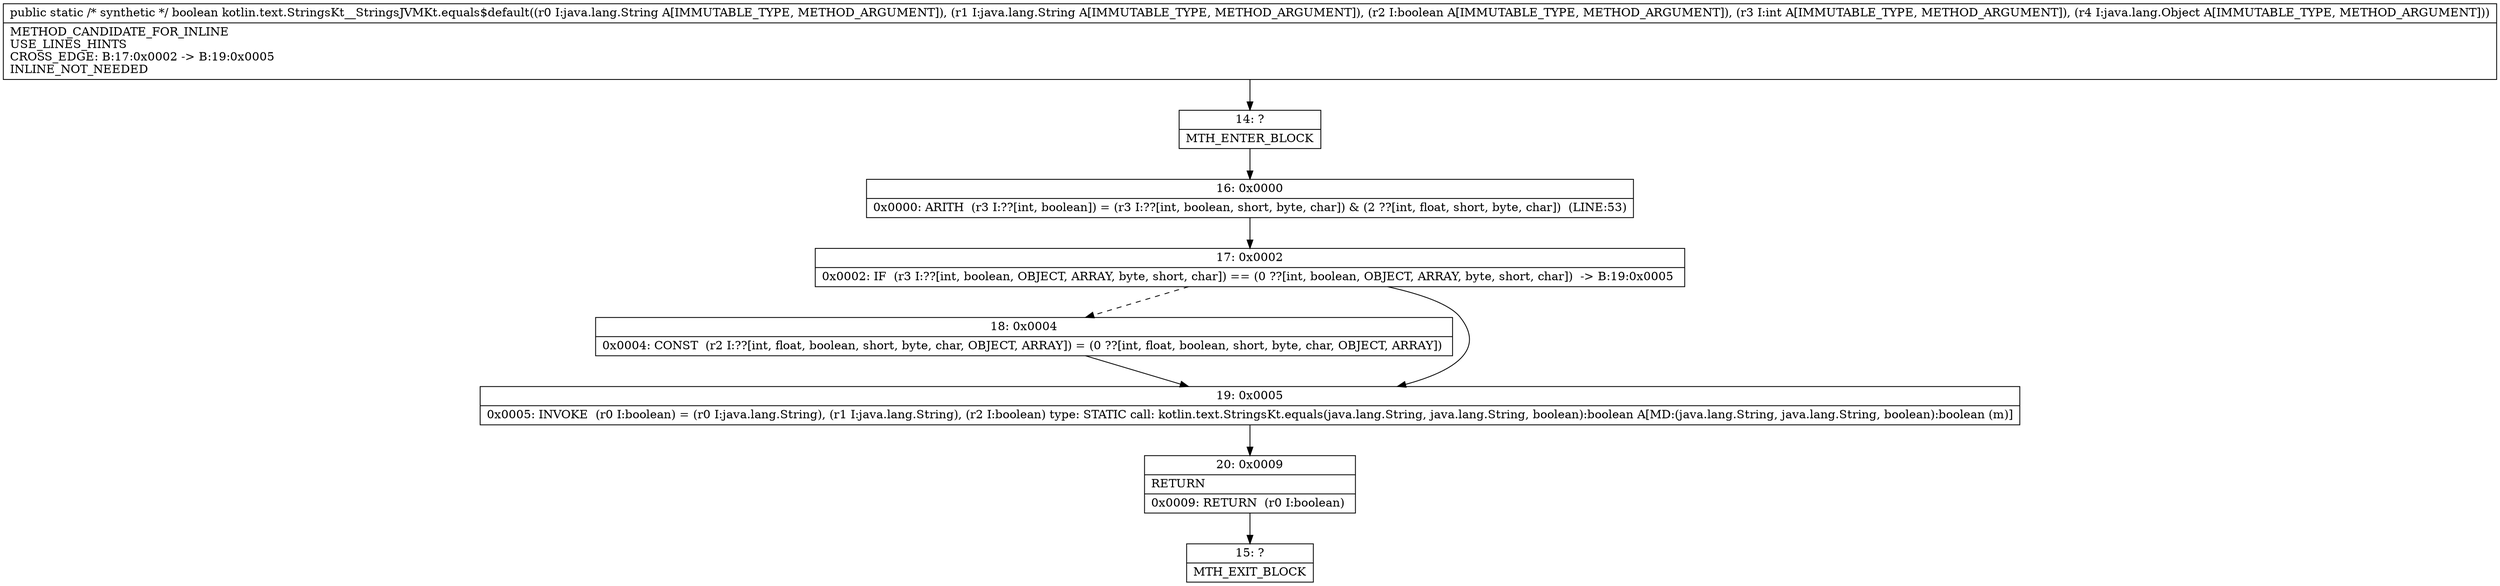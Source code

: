 digraph "CFG forkotlin.text.StringsKt__StringsJVMKt.equals$default(Ljava\/lang\/String;Ljava\/lang\/String;ZILjava\/lang\/Object;)Z" {
Node_14 [shape=record,label="{14\:\ ?|MTH_ENTER_BLOCK\l}"];
Node_16 [shape=record,label="{16\:\ 0x0000|0x0000: ARITH  (r3 I:??[int, boolean]) = (r3 I:??[int, boolean, short, byte, char]) & (2 ??[int, float, short, byte, char])  (LINE:53)\l}"];
Node_17 [shape=record,label="{17\:\ 0x0002|0x0002: IF  (r3 I:??[int, boolean, OBJECT, ARRAY, byte, short, char]) == (0 ??[int, boolean, OBJECT, ARRAY, byte, short, char])  \-\> B:19:0x0005 \l}"];
Node_18 [shape=record,label="{18\:\ 0x0004|0x0004: CONST  (r2 I:??[int, float, boolean, short, byte, char, OBJECT, ARRAY]) = (0 ??[int, float, boolean, short, byte, char, OBJECT, ARRAY]) \l}"];
Node_19 [shape=record,label="{19\:\ 0x0005|0x0005: INVOKE  (r0 I:boolean) = (r0 I:java.lang.String), (r1 I:java.lang.String), (r2 I:boolean) type: STATIC call: kotlin.text.StringsKt.equals(java.lang.String, java.lang.String, boolean):boolean A[MD:(java.lang.String, java.lang.String, boolean):boolean (m)]\l}"];
Node_20 [shape=record,label="{20\:\ 0x0009|RETURN\l|0x0009: RETURN  (r0 I:boolean) \l}"];
Node_15 [shape=record,label="{15\:\ ?|MTH_EXIT_BLOCK\l}"];
MethodNode[shape=record,label="{public static \/* synthetic *\/ boolean kotlin.text.StringsKt__StringsJVMKt.equals$default((r0 I:java.lang.String A[IMMUTABLE_TYPE, METHOD_ARGUMENT]), (r1 I:java.lang.String A[IMMUTABLE_TYPE, METHOD_ARGUMENT]), (r2 I:boolean A[IMMUTABLE_TYPE, METHOD_ARGUMENT]), (r3 I:int A[IMMUTABLE_TYPE, METHOD_ARGUMENT]), (r4 I:java.lang.Object A[IMMUTABLE_TYPE, METHOD_ARGUMENT]))  | METHOD_CANDIDATE_FOR_INLINE\lUSE_LINES_HINTS\lCROSS_EDGE: B:17:0x0002 \-\> B:19:0x0005\lINLINE_NOT_NEEDED\l}"];
MethodNode -> Node_14;Node_14 -> Node_16;
Node_16 -> Node_17;
Node_17 -> Node_18[style=dashed];
Node_17 -> Node_19;
Node_18 -> Node_19;
Node_19 -> Node_20;
Node_20 -> Node_15;
}

